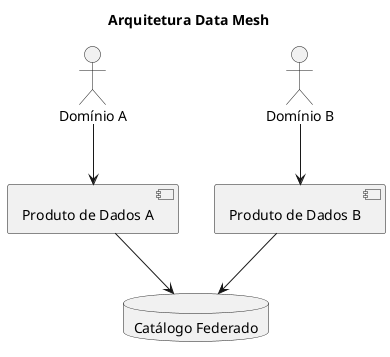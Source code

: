 @startuml
title Arquitetura Data Mesh

actor "Domínio A" as A
actor "Domínio B" as B
component "Produto de Dados A" as dataA
component "Produto de Dados B" as dataB
database "Catálogo Federado" as catalog

A --> dataA
B --> dataB
dataA --> catalog
dataB --> catalog
@enduml